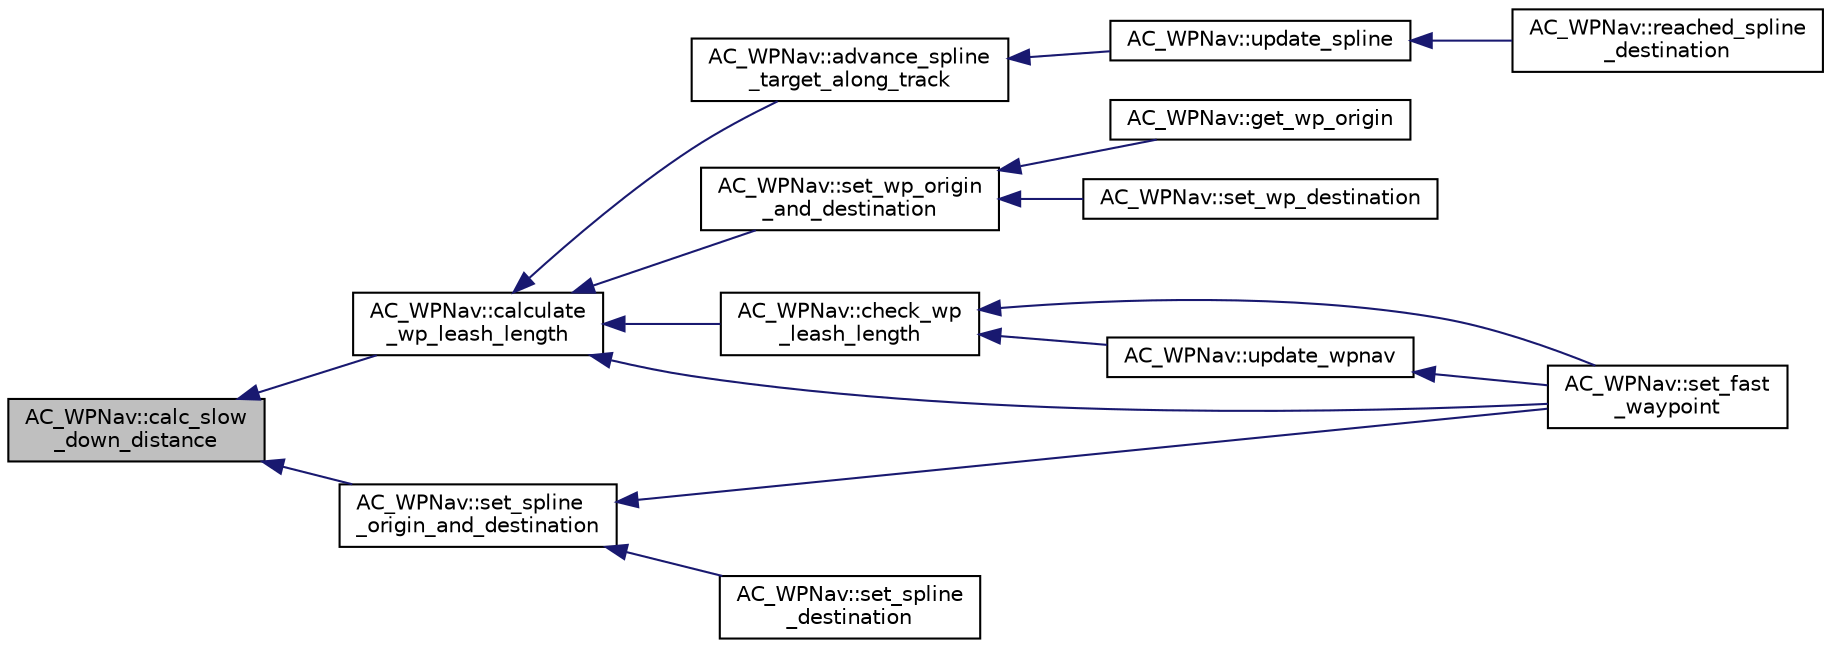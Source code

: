 digraph "AC_WPNav::calc_slow_down_distance"
{
 // INTERACTIVE_SVG=YES
  edge [fontname="Helvetica",fontsize="10",labelfontname="Helvetica",labelfontsize="10"];
  node [fontname="Helvetica",fontsize="10",shape=record];
  rankdir="LR";
  Node1 [label="AC_WPNav::calc_slow\l_down_distance",height=0.2,width=0.4,color="black", fillcolor="grey75", style="filled", fontcolor="black"];
  Node1 -> Node2 [dir="back",color="midnightblue",fontsize="10",style="solid",fontname="Helvetica"];
  Node2 [label="AC_WPNav::calculate\l_wp_leash_length",height=0.2,width=0.4,color="black", fillcolor="white", style="filled",URL="$classAC__WPNav.html#a2036d6ad0d72ba04c425a0a68553209b",tooltip="calculate_wp_leash_length - calculates track speed, acceleration and leash lengths for waypoint contr..."];
  Node2 -> Node3 [dir="back",color="midnightblue",fontsize="10",style="solid",fontname="Helvetica"];
  Node3 [label="AC_WPNav::set_wp_origin\l_and_destination",height=0.2,width=0.4,color="black", fillcolor="white", style="filled",URL="$classAC__WPNav.html#aa218844a5ba6f88bf67ae4a8f188f962"];
  Node3 -> Node4 [dir="back",color="midnightblue",fontsize="10",style="solid",fontname="Helvetica"];
  Node4 [label="AC_WPNav::set_wp_destination",height=0.2,width=0.4,color="black", fillcolor="white", style="filled",URL="$classAC__WPNav.html#a38519fcac3a24cf64ec7c37e90fc3e13"];
  Node3 -> Node5 [dir="back",color="midnightblue",fontsize="10",style="solid",fontname="Helvetica"];
  Node5 [label="AC_WPNav::get_wp_origin",height=0.2,width=0.4,color="black", fillcolor="white", style="filled",URL="$classAC__WPNav.html#acc07b8521654cf468b6a86fad9104a4c",tooltip="get origin using position vector (distance from home in cm) "];
  Node2 -> Node6 [dir="back",color="midnightblue",fontsize="10",style="solid",fontname="Helvetica"];
  Node6 [label="AC_WPNav::check_wp\l_leash_length",height=0.2,width=0.4,color="black", fillcolor="white", style="filled",URL="$classAC__WPNav.html#a508f2bfaf76856a1a6e137cb697fe315"];
  Node6 -> Node7 [dir="back",color="midnightblue",fontsize="10",style="solid",fontname="Helvetica"];
  Node7 [label="AC_WPNav::update_wpnav",height=0.2,width=0.4,color="black", fillcolor="white", style="filled",URL="$classAC__WPNav.html#a7dc4785fbce8364d7eb3d8e2d0c1b987",tooltip="update_wpnav - run the wp controller - should be called at 100hz or higher "];
  Node7 -> Node8 [dir="back",color="midnightblue",fontsize="10",style="solid",fontname="Helvetica"];
  Node8 [label="AC_WPNav::set_fast\l_waypoint",height=0.2,width=0.4,color="black", fillcolor="white", style="filled",URL="$classAC__WPNav.html#a4795d6f44811c6ca8b592c5cc098e0c0",tooltip="set_fast_waypoint - set to true to ignore the waypoint radius and consider the waypoint &#39;reached&#39; the..."];
  Node6 -> Node8 [dir="back",color="midnightblue",fontsize="10",style="solid",fontname="Helvetica"];
  Node2 -> Node9 [dir="back",color="midnightblue",fontsize="10",style="solid",fontname="Helvetica"];
  Node9 [label="AC_WPNav::advance_spline\l_target_along_track",height=0.2,width=0.4,color="black", fillcolor="white", style="filled",URL="$classAC__WPNav.html#aa1a3da70925cc9327222d2923807ec21",tooltip="advance_spline_target_along_track - move target location along track from origin to destination ..."];
  Node9 -> Node10 [dir="back",color="midnightblue",fontsize="10",style="solid",fontname="Helvetica"];
  Node10 [label="AC_WPNav::update_spline",height=0.2,width=0.4,color="black", fillcolor="white", style="filled",URL="$classAC__WPNav.html#acc138e7bc6435087ab308896358de6a3",tooltip="update_spline - update spline controller "];
  Node10 -> Node11 [dir="back",color="midnightblue",fontsize="10",style="solid",fontname="Helvetica"];
  Node11 [label="AC_WPNav::reached_spline\l_destination",height=0.2,width=0.4,color="black", fillcolor="white", style="filled",URL="$classAC__WPNav.html#a3169a6fb417742e33c3a5197bb7a6c6d",tooltip="reached_spline_destination - true when we have come within RADIUS cm of the waypoint ..."];
  Node2 -> Node8 [dir="back",color="midnightblue",fontsize="10",style="solid",fontname="Helvetica"];
  Node1 -> Node12 [dir="back",color="midnightblue",fontsize="10",style="solid",fontname="Helvetica"];
  Node12 [label="AC_WPNav::set_spline\l_origin_and_destination",height=0.2,width=0.4,color="black", fillcolor="white", style="filled",URL="$classAC__WPNav.html#a0e91b64e0b97a76cbe20478ac438ab1b"];
  Node12 -> Node13 [dir="back",color="midnightblue",fontsize="10",style="solid",fontname="Helvetica"];
  Node13 [label="AC_WPNav::set_spline\l_destination",height=0.2,width=0.4,color="black", fillcolor="white", style="filled",URL="$classAC__WPNav.html#a8caabd95cf51512456cd8d81f38dbff9"];
  Node12 -> Node8 [dir="back",color="midnightblue",fontsize="10",style="solid",fontname="Helvetica"];
}

